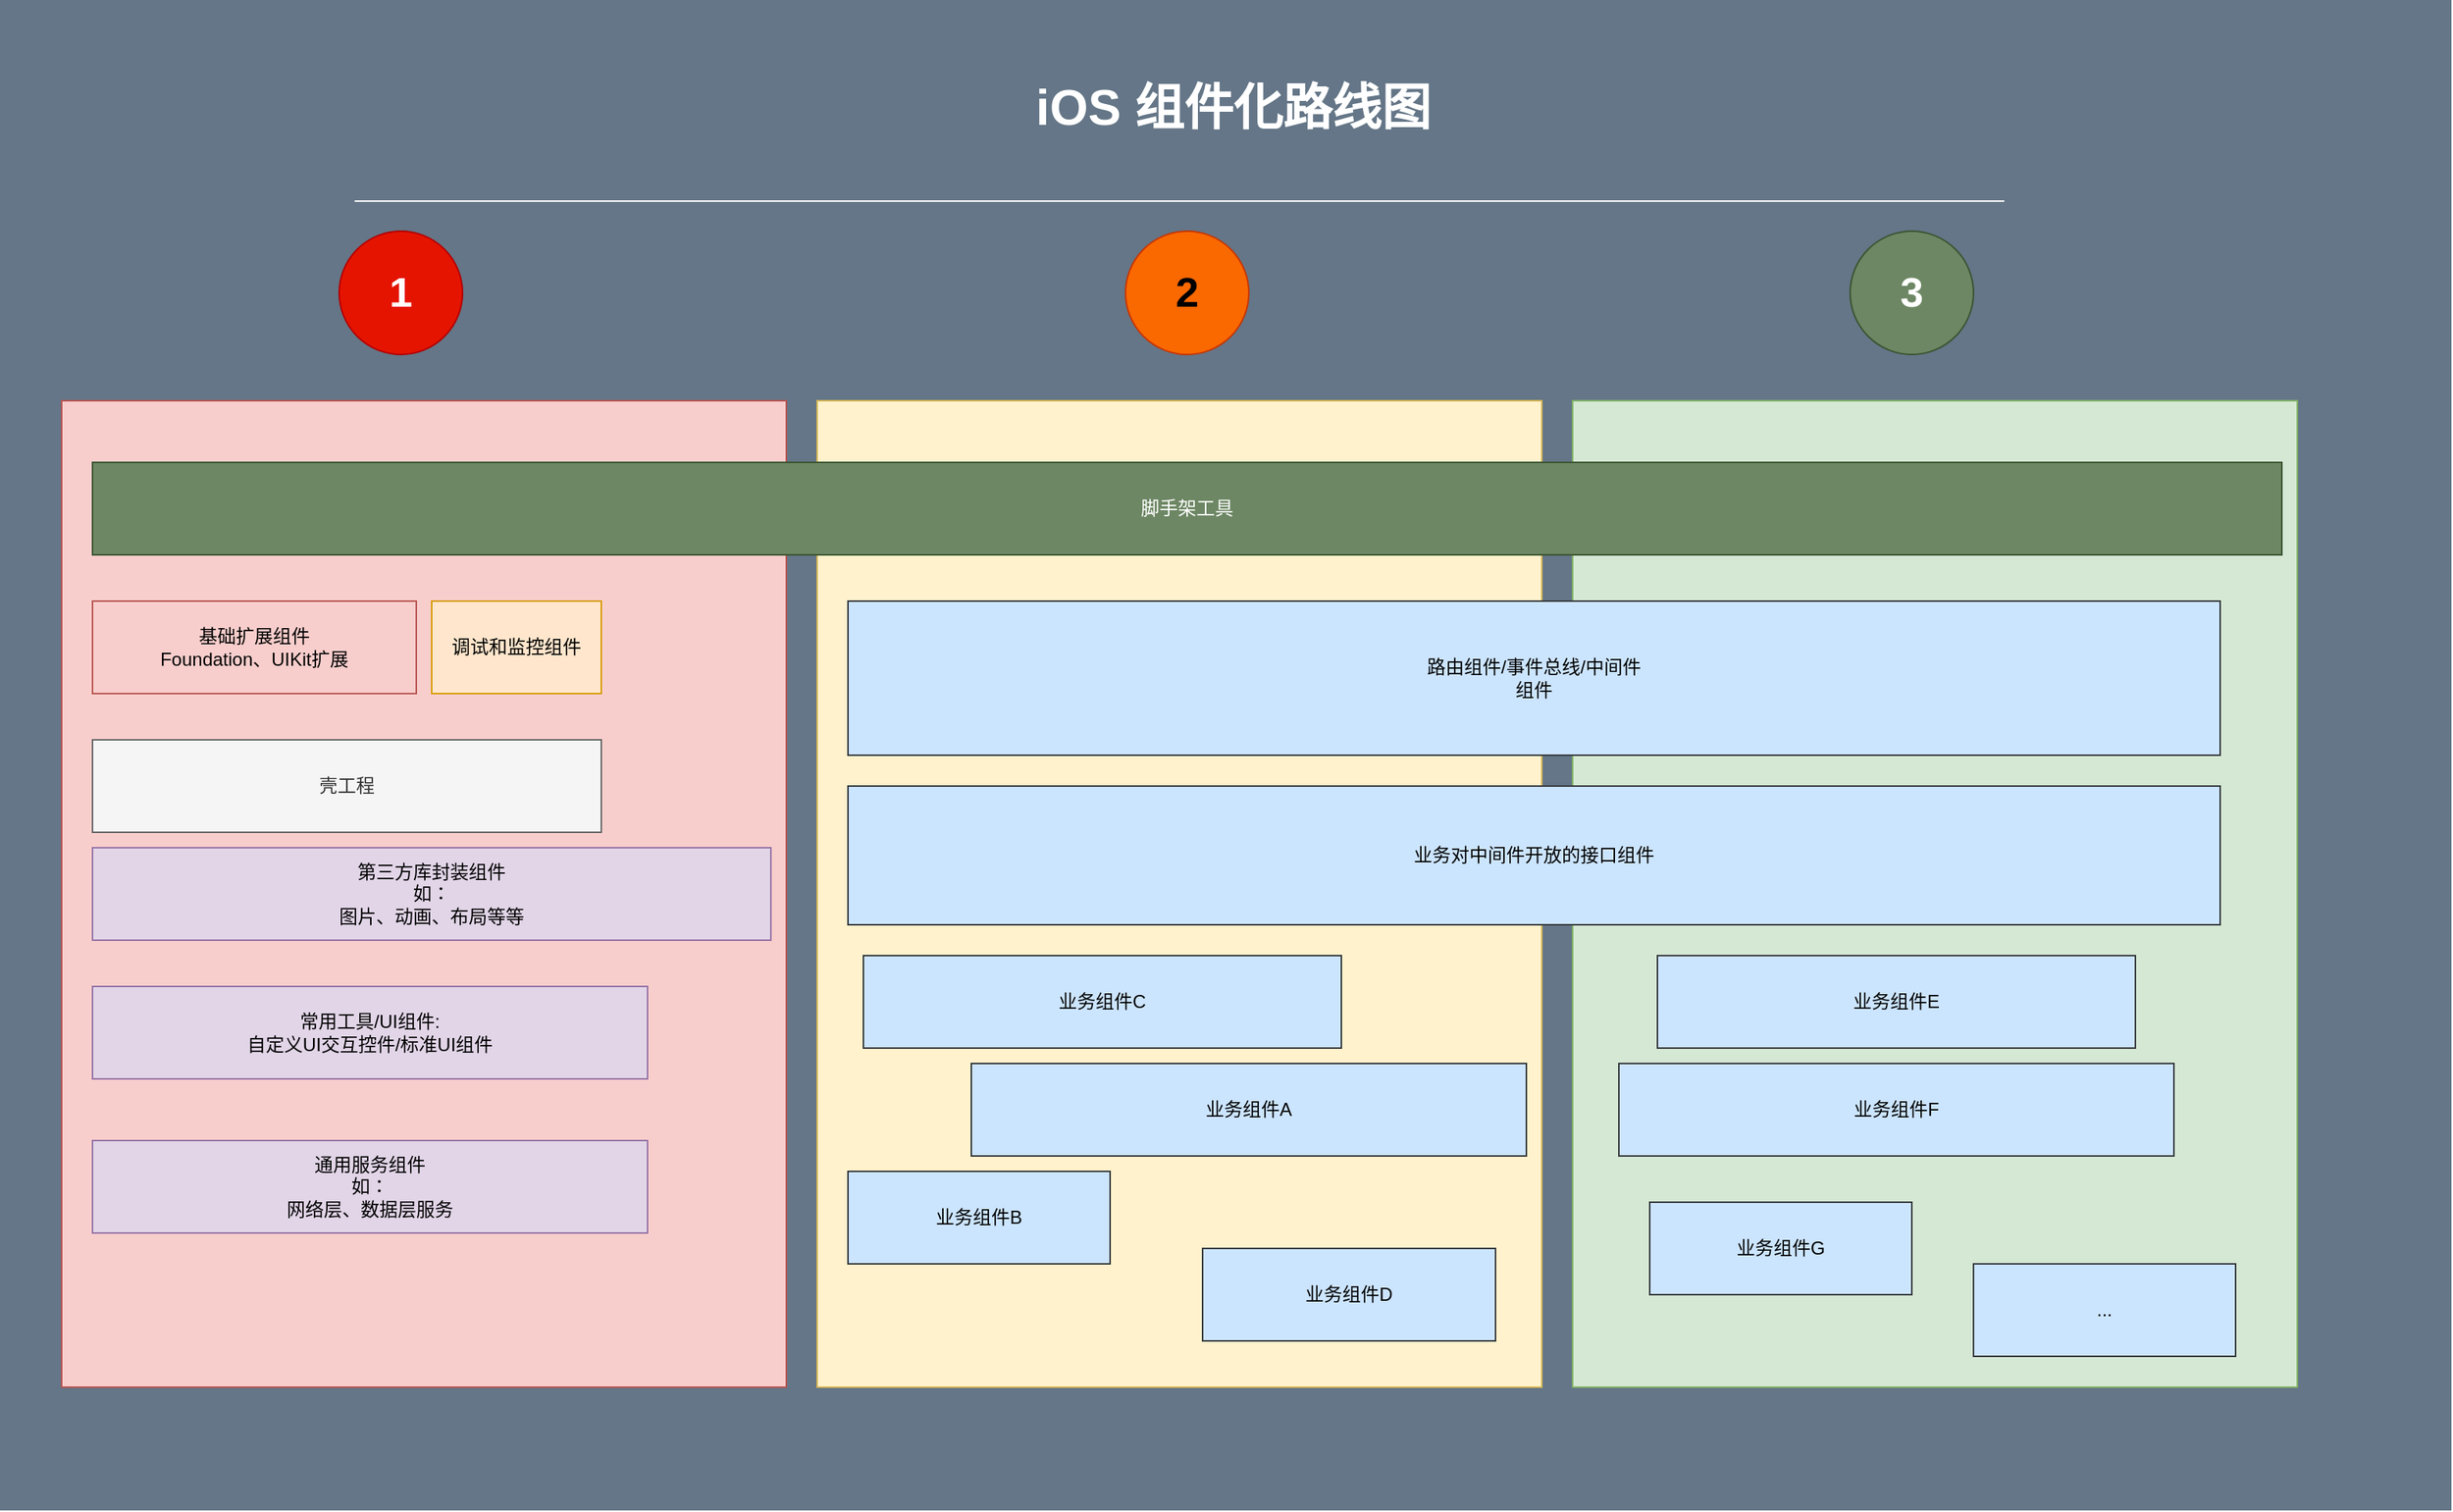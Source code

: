 <mxfile version="14.7.3" type="github"><diagram id="8jcFgTA3UGf6iCuX2bj9" name="Page-1"><mxGraphModel dx="2015" dy="1124" grid="1" gridSize="10" guides="1" tooltips="1" connect="1" arrows="1" fold="1" page="1" pageScale="1" pageWidth="827" pageHeight="1169" math="0" shadow="0"><root><mxCell id="0"/><mxCell id="1" parent="0"/><mxCell id="vRENsMwagk2gt0GtppD5-9" value="" style="rounded=0;whiteSpace=wrap;html=1;fillColor=#647687;fontColor=#ffffff;strokeColor=none;" vertex="1" parent="1"><mxGeometry x="40" y="210" width="1590" height="980" as="geometry"/></mxCell><mxCell id="vRENsMwagk2gt0GtppD5-7" value="" style="rounded=0;whiteSpace=wrap;html=1;fillColor=#d5e8d4;strokeColor=#82b366;" vertex="1" parent="1"><mxGeometry x="1060" y="470" width="470" height="640" as="geometry"/></mxCell><mxCell id="vRENsMwagk2gt0GtppD5-6" value="" style="rounded=0;whiteSpace=wrap;html=1;strokeColor=#d6b656;fillColor=#fff2cc;" vertex="1" parent="1"><mxGeometry x="570" y="470" width="470" height="640" as="geometry"/></mxCell><mxCell id="vRENsMwagk2gt0GtppD5-5" value="" style="rounded=0;whiteSpace=wrap;html=1;fillColor=#f8cecc;strokeColor=#b85450;" vertex="1" parent="1"><mxGeometry x="80" y="470" width="470" height="640" as="geometry"/></mxCell><mxCell id="O3Rri53rWdAdvsoOidRE-2" value="基础扩展组件&lt;br&gt;Foundation、UIKit扩展" style="rounded=0;whiteSpace=wrap;html=1;fillColor=#f8cecc;strokeColor=#b85450;" parent="1" vertex="1"><mxGeometry x="100" y="600" width="210" height="60" as="geometry"/></mxCell><mxCell id="O3Rri53rWdAdvsoOidRE-3" value="第三方库封装组件&lt;br&gt;如：&lt;br&gt;图片、动画、布局等等" style="rounded=0;whiteSpace=wrap;html=1;fillColor=#e1d5e7;strokeColor=#9673a6;" parent="1" vertex="1"><mxGeometry x="100" y="760" width="440" height="60" as="geometry"/></mxCell><mxCell id="O3Rri53rWdAdvsoOidRE-4" value="通用服务组件&lt;br&gt;如：&lt;br&gt;网络层、数据层服务" style="rounded=0;whiteSpace=wrap;html=1;fillColor=#e1d5e7;strokeColor=#9673a6;" parent="1" vertex="1"><mxGeometry x="100" y="950" width="360" height="60" as="geometry"/></mxCell><mxCell id="O3Rri53rWdAdvsoOidRE-5" value="常用工具/UI组件:&lt;br&gt;自定义UI交互控件/标准UI组件" style="rounded=0;whiteSpace=wrap;html=1;fillColor=#e1d5e7;strokeColor=#9673a6;" parent="1" vertex="1"><mxGeometry x="100" y="850" width="360" height="60" as="geometry"/></mxCell><mxCell id="O3Rri53rWdAdvsoOidRE-6" value="壳工程" style="rounded=0;whiteSpace=wrap;html=1;fillColor=#f5f5f5;strokeColor=#666666;fontColor=#333333;" parent="1" vertex="1"><mxGeometry x="100" y="690" width="330" height="60" as="geometry"/></mxCell><mxCell id="O3Rri53rWdAdvsoOidRE-7" value="路由组件/事件总线/中间件&lt;br&gt;组件" style="rounded=0;whiteSpace=wrap;html=1;fillColor=#cce5ff;strokeColor=#36393d;" parent="1" vertex="1"><mxGeometry x="590" y="600" width="890" height="100" as="geometry"/></mxCell><mxCell id="O3Rri53rWdAdvsoOidRE-8" value="业务对中间件开放的接口组件" style="rounded=0;whiteSpace=wrap;html=1;fillColor=#cce5ff;strokeColor=#36393d;" parent="1" vertex="1"><mxGeometry x="590" y="720" width="890" height="90" as="geometry"/></mxCell><mxCell id="O3Rri53rWdAdvsoOidRE-9" value="业务组件A" style="rounded=0;whiteSpace=wrap;html=1;fillColor=#cce5ff;strokeColor=#36393d;" parent="1" vertex="1"><mxGeometry x="670" y="900" width="360" height="60" as="geometry"/></mxCell><mxCell id="O3Rri53rWdAdvsoOidRE-10" value="业务组件B" style="rounded=0;whiteSpace=wrap;html=1;fillColor=#cce5ff;strokeColor=#36393d;" parent="1" vertex="1"><mxGeometry x="590" y="970" width="170" height="60" as="geometry"/></mxCell><mxCell id="O3Rri53rWdAdvsoOidRE-11" value="脚手架工具" style="rounded=0;whiteSpace=wrap;html=1;fillColor=#6d8764;strokeColor=#3A5431;fontColor=#ffffff;" parent="1" vertex="1"><mxGeometry x="100" y="510" width="1420" height="60" as="geometry"/></mxCell><mxCell id="O3Rri53rWdAdvsoOidRE-14" value="调试和监控组件" style="rounded=0;whiteSpace=wrap;html=1;fillColor=#ffe6cc;strokeColor=#d79b00;" parent="1" vertex="1"><mxGeometry x="320" y="600" width="110" height="60" as="geometry"/></mxCell><mxCell id="O3Rri53rWdAdvsoOidRE-16" value="&amp;nbsp;iOS 组件化路线图" style="text;html=1;strokeColor=none;fillColor=none;align=center;verticalAlign=middle;whiteSpace=wrap;rounded=0;fontSize=32;fontStyle=1;fontColor=#FFFFFF;" parent="1" vertex="1"><mxGeometry x="692.5" y="250" width="285" height="60" as="geometry"/></mxCell><mxCell id="vRENsMwagk2gt0GtppD5-1" value="业务组件C" style="rounded=0;whiteSpace=wrap;html=1;fillColor=#cce5ff;strokeColor=#36393d;" vertex="1" parent="1"><mxGeometry x="600" y="830" width="310" height="60" as="geometry"/></mxCell><mxCell id="vRENsMwagk2gt0GtppD5-4" value="业务组件D" style="rounded=0;whiteSpace=wrap;html=1;fillColor=#cce5ff;strokeColor=#36393d;" vertex="1" parent="1"><mxGeometry x="820" y="1020" width="190" height="60" as="geometry"/></mxCell><mxCell id="vRENsMwagk2gt0GtppD5-10" value="业务组件E" style="rounded=0;whiteSpace=wrap;html=1;fillColor=#cce5ff;strokeColor=#36393d;" vertex="1" parent="1"><mxGeometry x="1115" y="830" width="310" height="60" as="geometry"/></mxCell><mxCell id="vRENsMwagk2gt0GtppD5-11" value="业务组件F" style="rounded=0;whiteSpace=wrap;html=1;fillColor=#cce5ff;strokeColor=#36393d;" vertex="1" parent="1"><mxGeometry x="1090" y="900" width="360" height="60" as="geometry"/></mxCell><mxCell id="vRENsMwagk2gt0GtppD5-12" value="业务组件G" style="rounded=0;whiteSpace=wrap;html=1;fillColor=#cce5ff;strokeColor=#36393d;" vertex="1" parent="1"><mxGeometry x="1110" y="990" width="170" height="60" as="geometry"/></mxCell><mxCell id="vRENsMwagk2gt0GtppD5-13" value="..." style="rounded=0;whiteSpace=wrap;html=1;fillColor=#cce5ff;strokeColor=#36393d;" vertex="1" parent="1"><mxGeometry x="1320" y="1030" width="170" height="60" as="geometry"/></mxCell><mxCell id="vRENsMwagk2gt0GtppD5-17" value="1" style="ellipse;whiteSpace=wrap;html=1;aspect=fixed;fillColor=#e51400;strokeColor=#B20000;fontColor=#ffffff;fontStyle=1;fontSize=27;" vertex="1" parent="1"><mxGeometry x="260" y="360" width="80" height="80" as="geometry"/></mxCell><mxCell id="vRENsMwagk2gt0GtppD5-18" value="2" style="ellipse;whiteSpace=wrap;html=1;aspect=fixed;fillColor=#fa6800;strokeColor=#C73500;fontColor=#000000;fontStyle=1;fontSize=27;" vertex="1" parent="1"><mxGeometry x="770" y="360" width="80" height="80" as="geometry"/></mxCell><mxCell id="vRENsMwagk2gt0GtppD5-19" value="3" style="ellipse;whiteSpace=wrap;html=1;aspect=fixed;fillColor=#6d8764;strokeColor=#3A5431;fontColor=#ffffff;fontStyle=1;fontSize=27;" vertex="1" parent="1"><mxGeometry x="1240" y="360" width="80" height="80" as="geometry"/></mxCell><mxCell id="vRENsMwagk2gt0GtppD5-22" value="" style="rounded=0;whiteSpace=wrap;html=1;fontSize=28;fontColor=#FFFFFF;fillColor=#ffffff;strokeColor=none;" vertex="1" parent="1"><mxGeometry x="270" y="340" width="1070" height="1" as="geometry"/></mxCell></root></mxGraphModel></diagram></mxfile>
